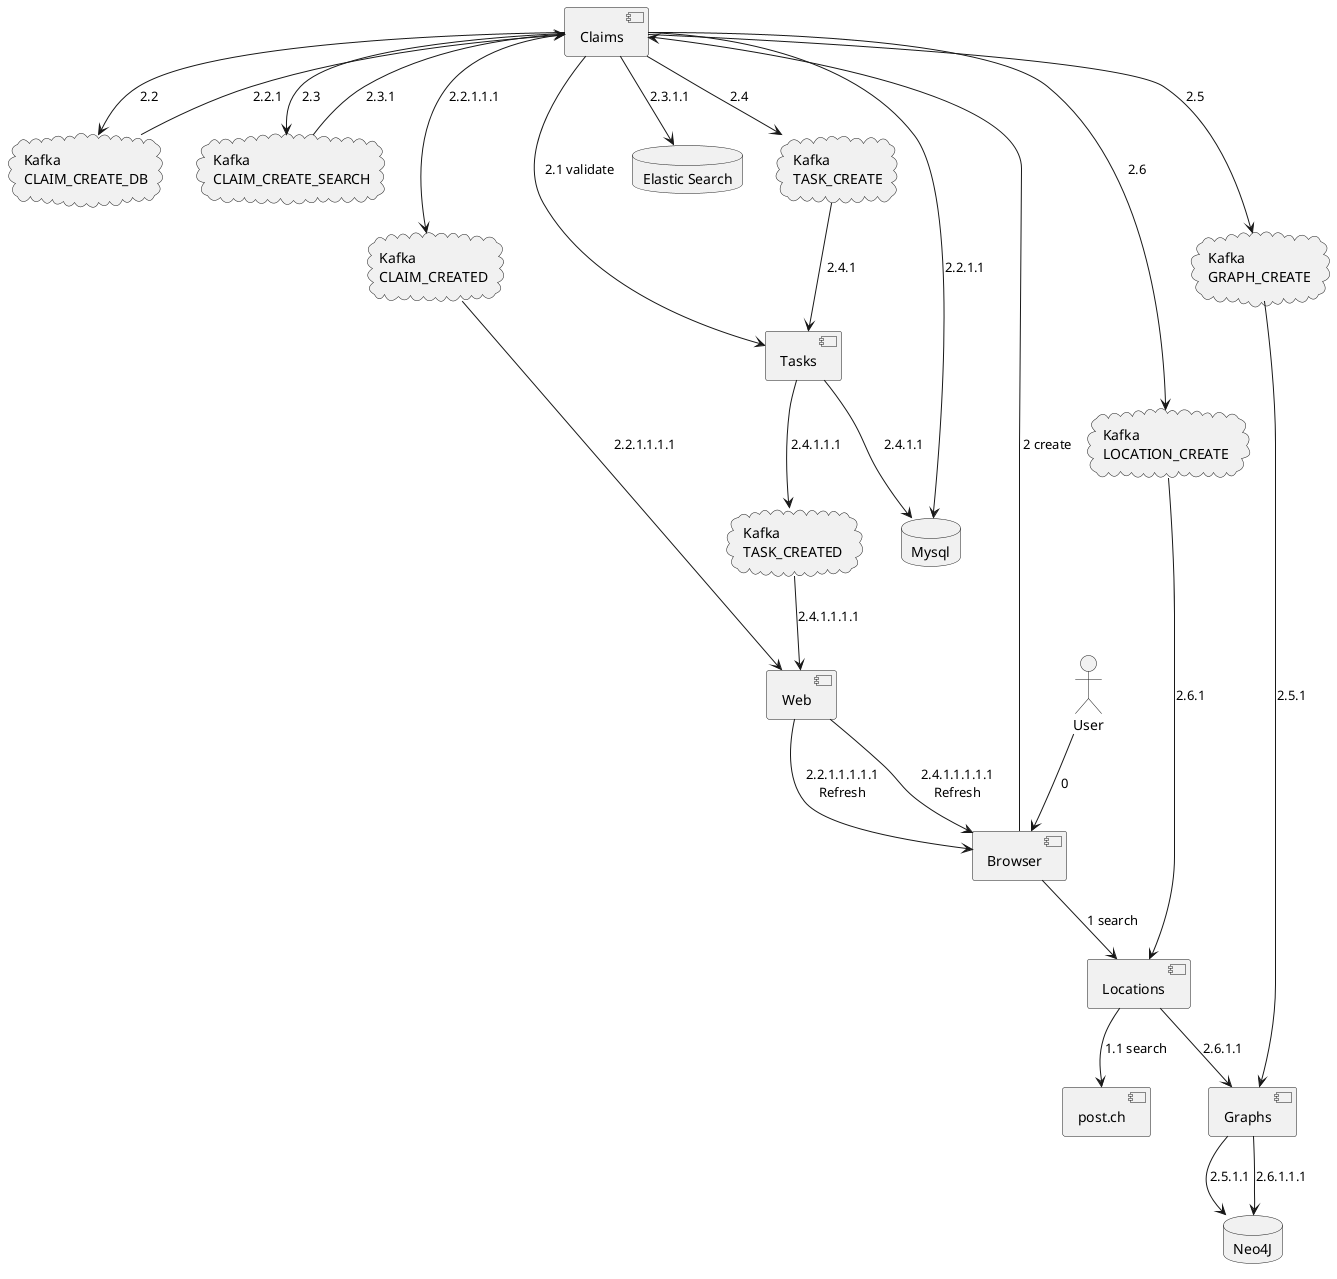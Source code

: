 @startuml

skinparam componentStyle uml2

database Mysql
database Neo4J
database "Elastic Search"

cloud "Kafka\nCLAIM_CREATE_DB"
cloud "Kafka\nCLAIM_CREATE_SEARCH"
cloud "Kafka\nTASK_CREATE"
cloud "Kafka\nLOCATION_CREATE"
cloud "Kafka\nCLAIM_CREATED"
cloud "Kafka\nTASK_CREATED"
cloud "Kafka\nGRAPH_CREATE"

actor User

User --> [Browser] : 0
[Browser] --> [Locations] : 1 search
[Locations] --> [post.ch] : 1.1 search
[Browser] --> [Claims] : 2 create
[Claims] --> [Tasks] : 2.1 validate
[Claims] --> [Kafka\nCLAIM_CREATE_DB] : 2.2
[Claims] --> [Kafka\nCLAIM_CREATE_SEARCH] : 2.3
[Claims] --> [Kafka\nTASK_CREATE] : 2.4
[Claims] --> [Kafka\nGRAPH_CREATE] : 2.5
[Claims] --> [Kafka\nLOCATION_CREATE] : 2.6

[Kafka\nCLAIM_CREATE_DB] --> [Claims] : 2.2.1
[Claims] --> [Mysql] : 2.2.1.1
[Claims] --> [Kafka\nCLAIM_CREATED] : 2.2.1.1.1
[Kafka\nCLAIM_CREATED] --> [Web] : 2.2.1.1.1.1
[Web] --> [Browser] : 2.2.1.1.1.1.1\nRefresh

[Kafka\nCLAIM_CREATE_SEARCH] --> [Claims] : 2.3.1
[Claims] --> [Elastic Search] : 2.3.1.1

[Kafka\nTASK_CREATE] --> [Tasks] : 2.4.1
[Tasks] --> [Mysql] : 2.4.1.1
[Tasks] --> [Kafka\nTASK_CREATED] : 2.4.1.1.1
[Kafka\nTASK_CREATED] --> [Web] : 2.4.1.1.1.1
[Web] --> [Browser] : 2.4.1.1.1.1.1\nRefresh

[Kafka\nGRAPH_CREATE] --> [Graphs] : 2.5.1
[Graphs] --> [Neo4J] : 2.5.1.1

[Kafka\nLOCATION_CREATE] --> [Locations] : 2.6.1
[Locations] --> [Graphs] : 2.6.1.1
[Graphs] --> [Neo4J] : 2.6.1.1.1

@enduml
